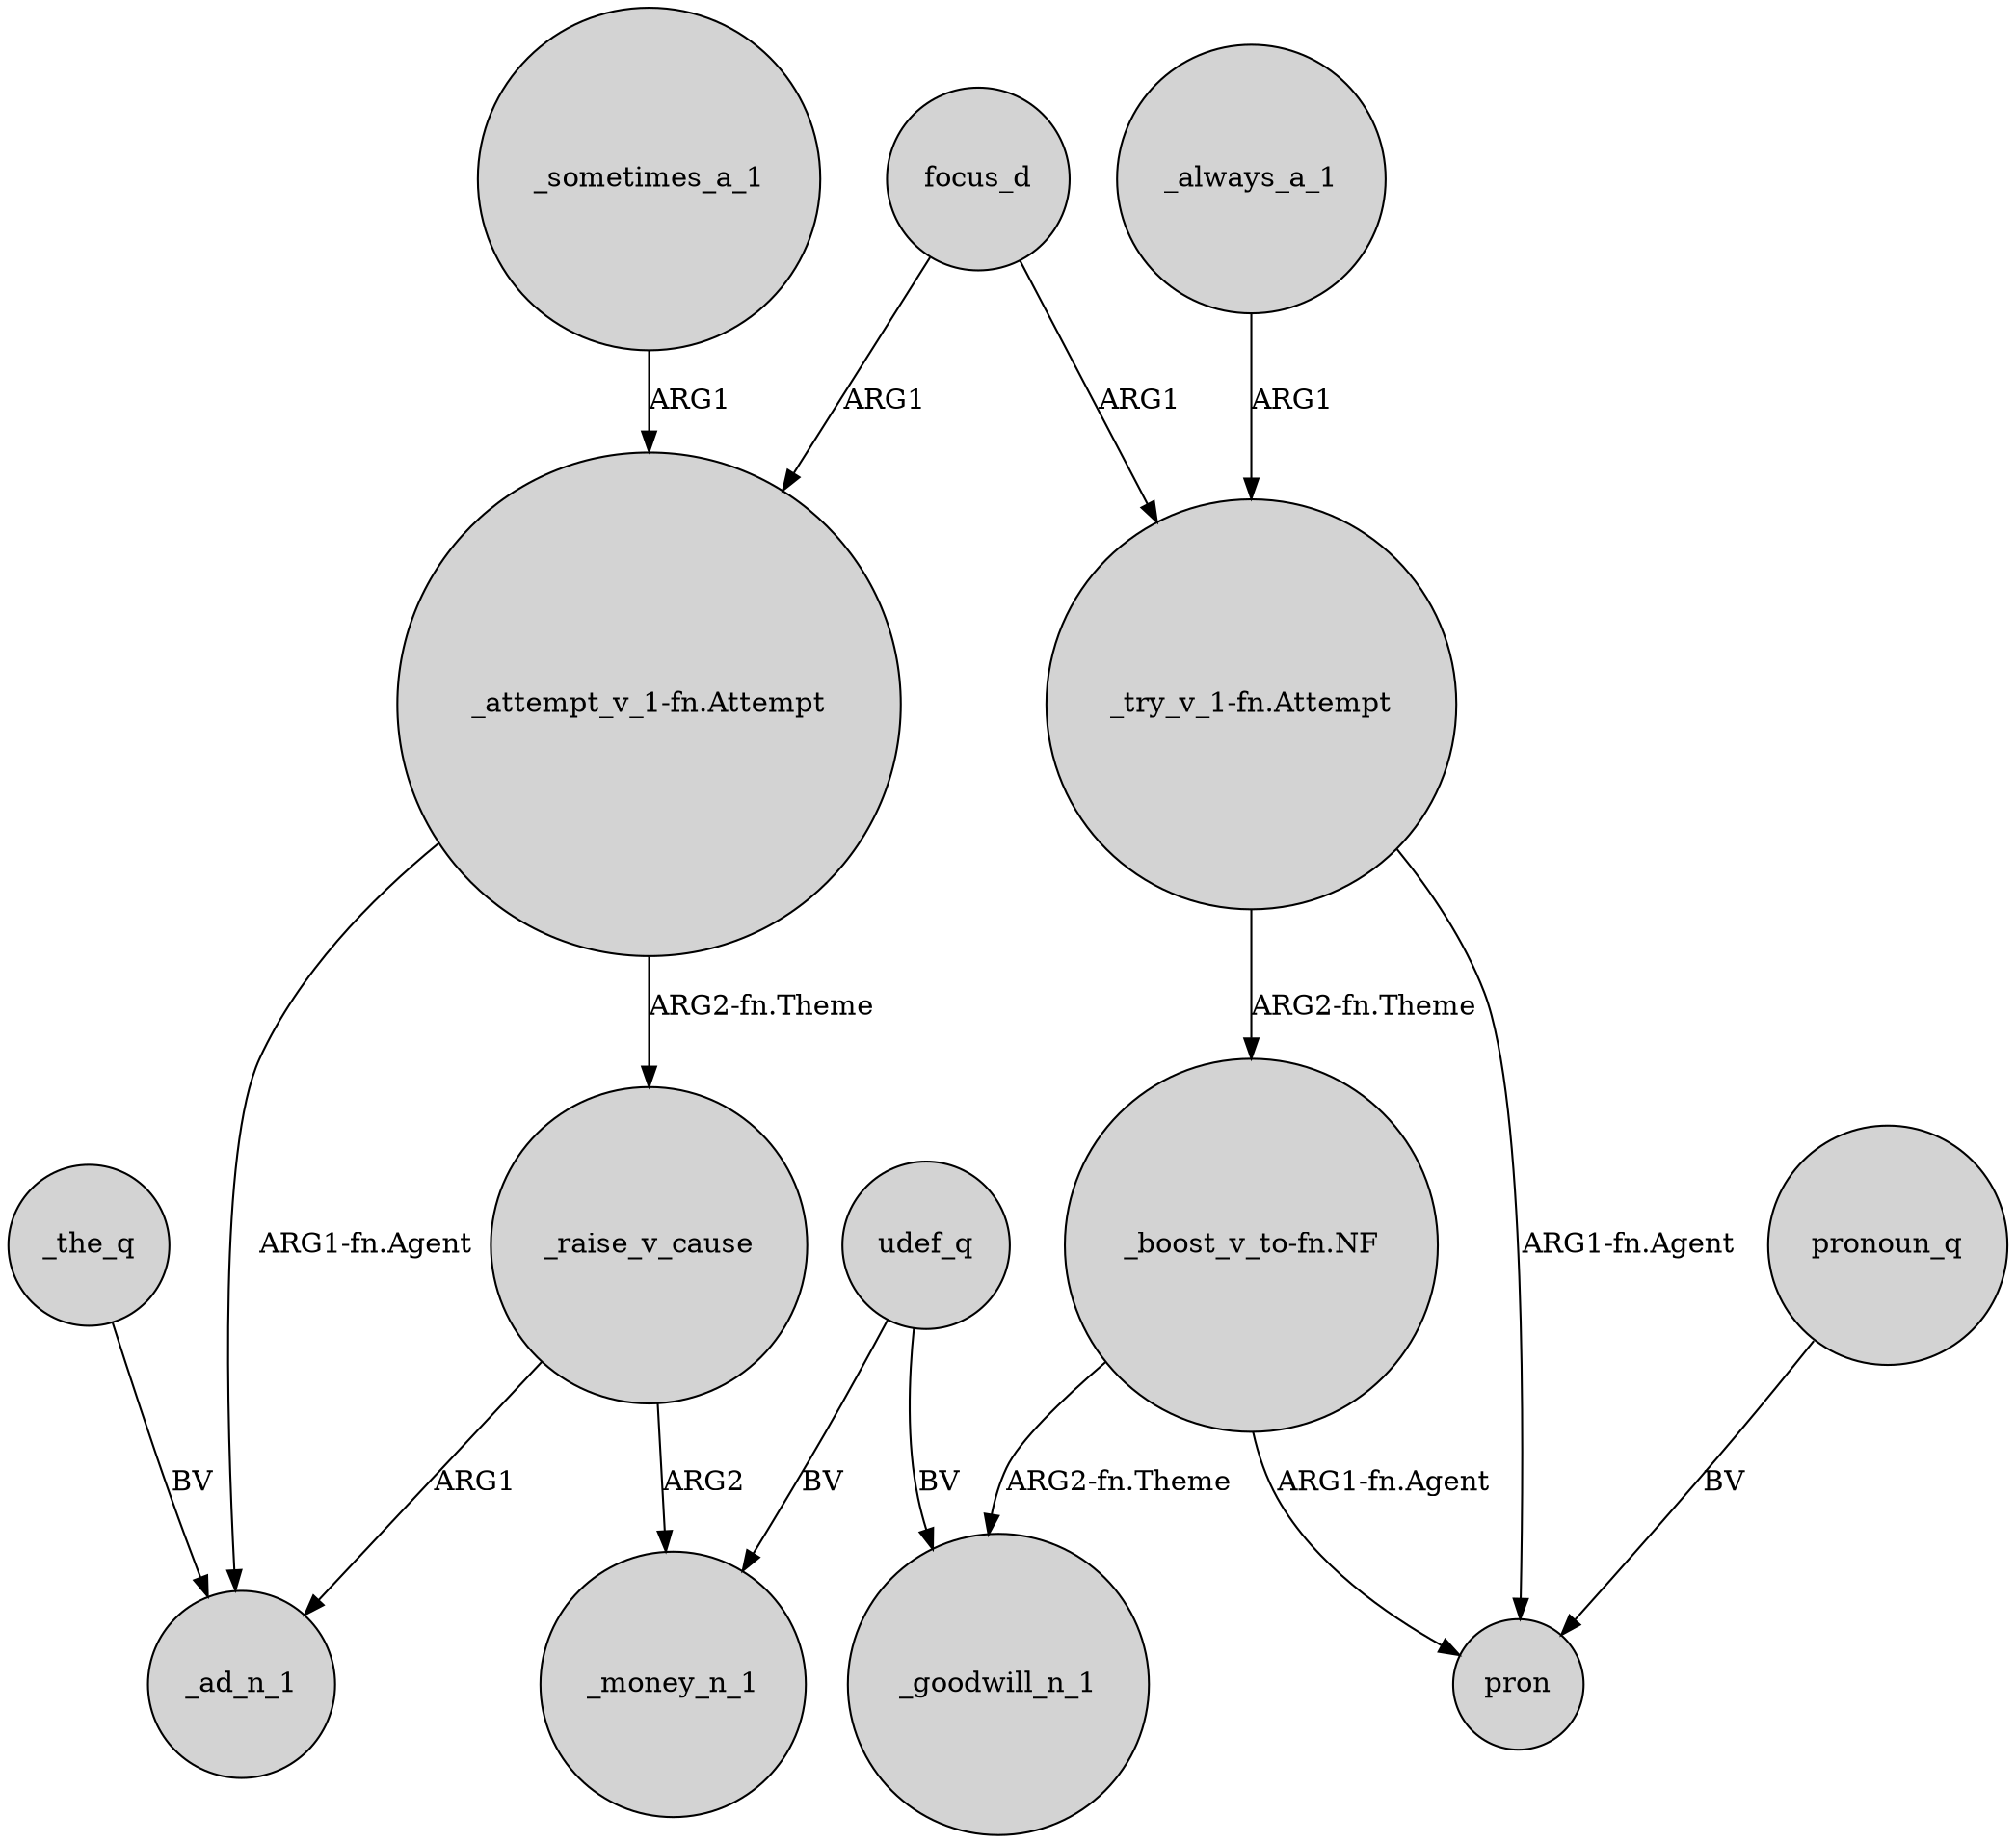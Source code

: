 digraph {
	node [shape=circle style=filled]
	_the_q -> _ad_n_1 [label=BV]
	_sometimes_a_1 -> "_attempt_v_1-fn.Attempt" [label=ARG1]
	"_attempt_v_1-fn.Attempt" -> _ad_n_1 [label="ARG1-fn.Agent"]
	udef_q -> _money_n_1 [label=BV]
	"_try_v_1-fn.Attempt" -> pron [label="ARG1-fn.Agent"]
	_raise_v_cause -> _ad_n_1 [label=ARG1]
	"_boost_v_to-fn.NF" -> _goodwill_n_1 [label="ARG2-fn.Theme"]
	focus_d -> "_try_v_1-fn.Attempt" [label=ARG1]
	udef_q -> _goodwill_n_1 [label=BV]
	"_try_v_1-fn.Attempt" -> "_boost_v_to-fn.NF" [label="ARG2-fn.Theme"]
	_raise_v_cause -> _money_n_1 [label=ARG2]
	"_boost_v_to-fn.NF" -> pron [label="ARG1-fn.Agent"]
	"_attempt_v_1-fn.Attempt" -> _raise_v_cause [label="ARG2-fn.Theme"]
	focus_d -> "_attempt_v_1-fn.Attempt" [label=ARG1]
	_always_a_1 -> "_try_v_1-fn.Attempt" [label=ARG1]
	pronoun_q -> pron [label=BV]
}
